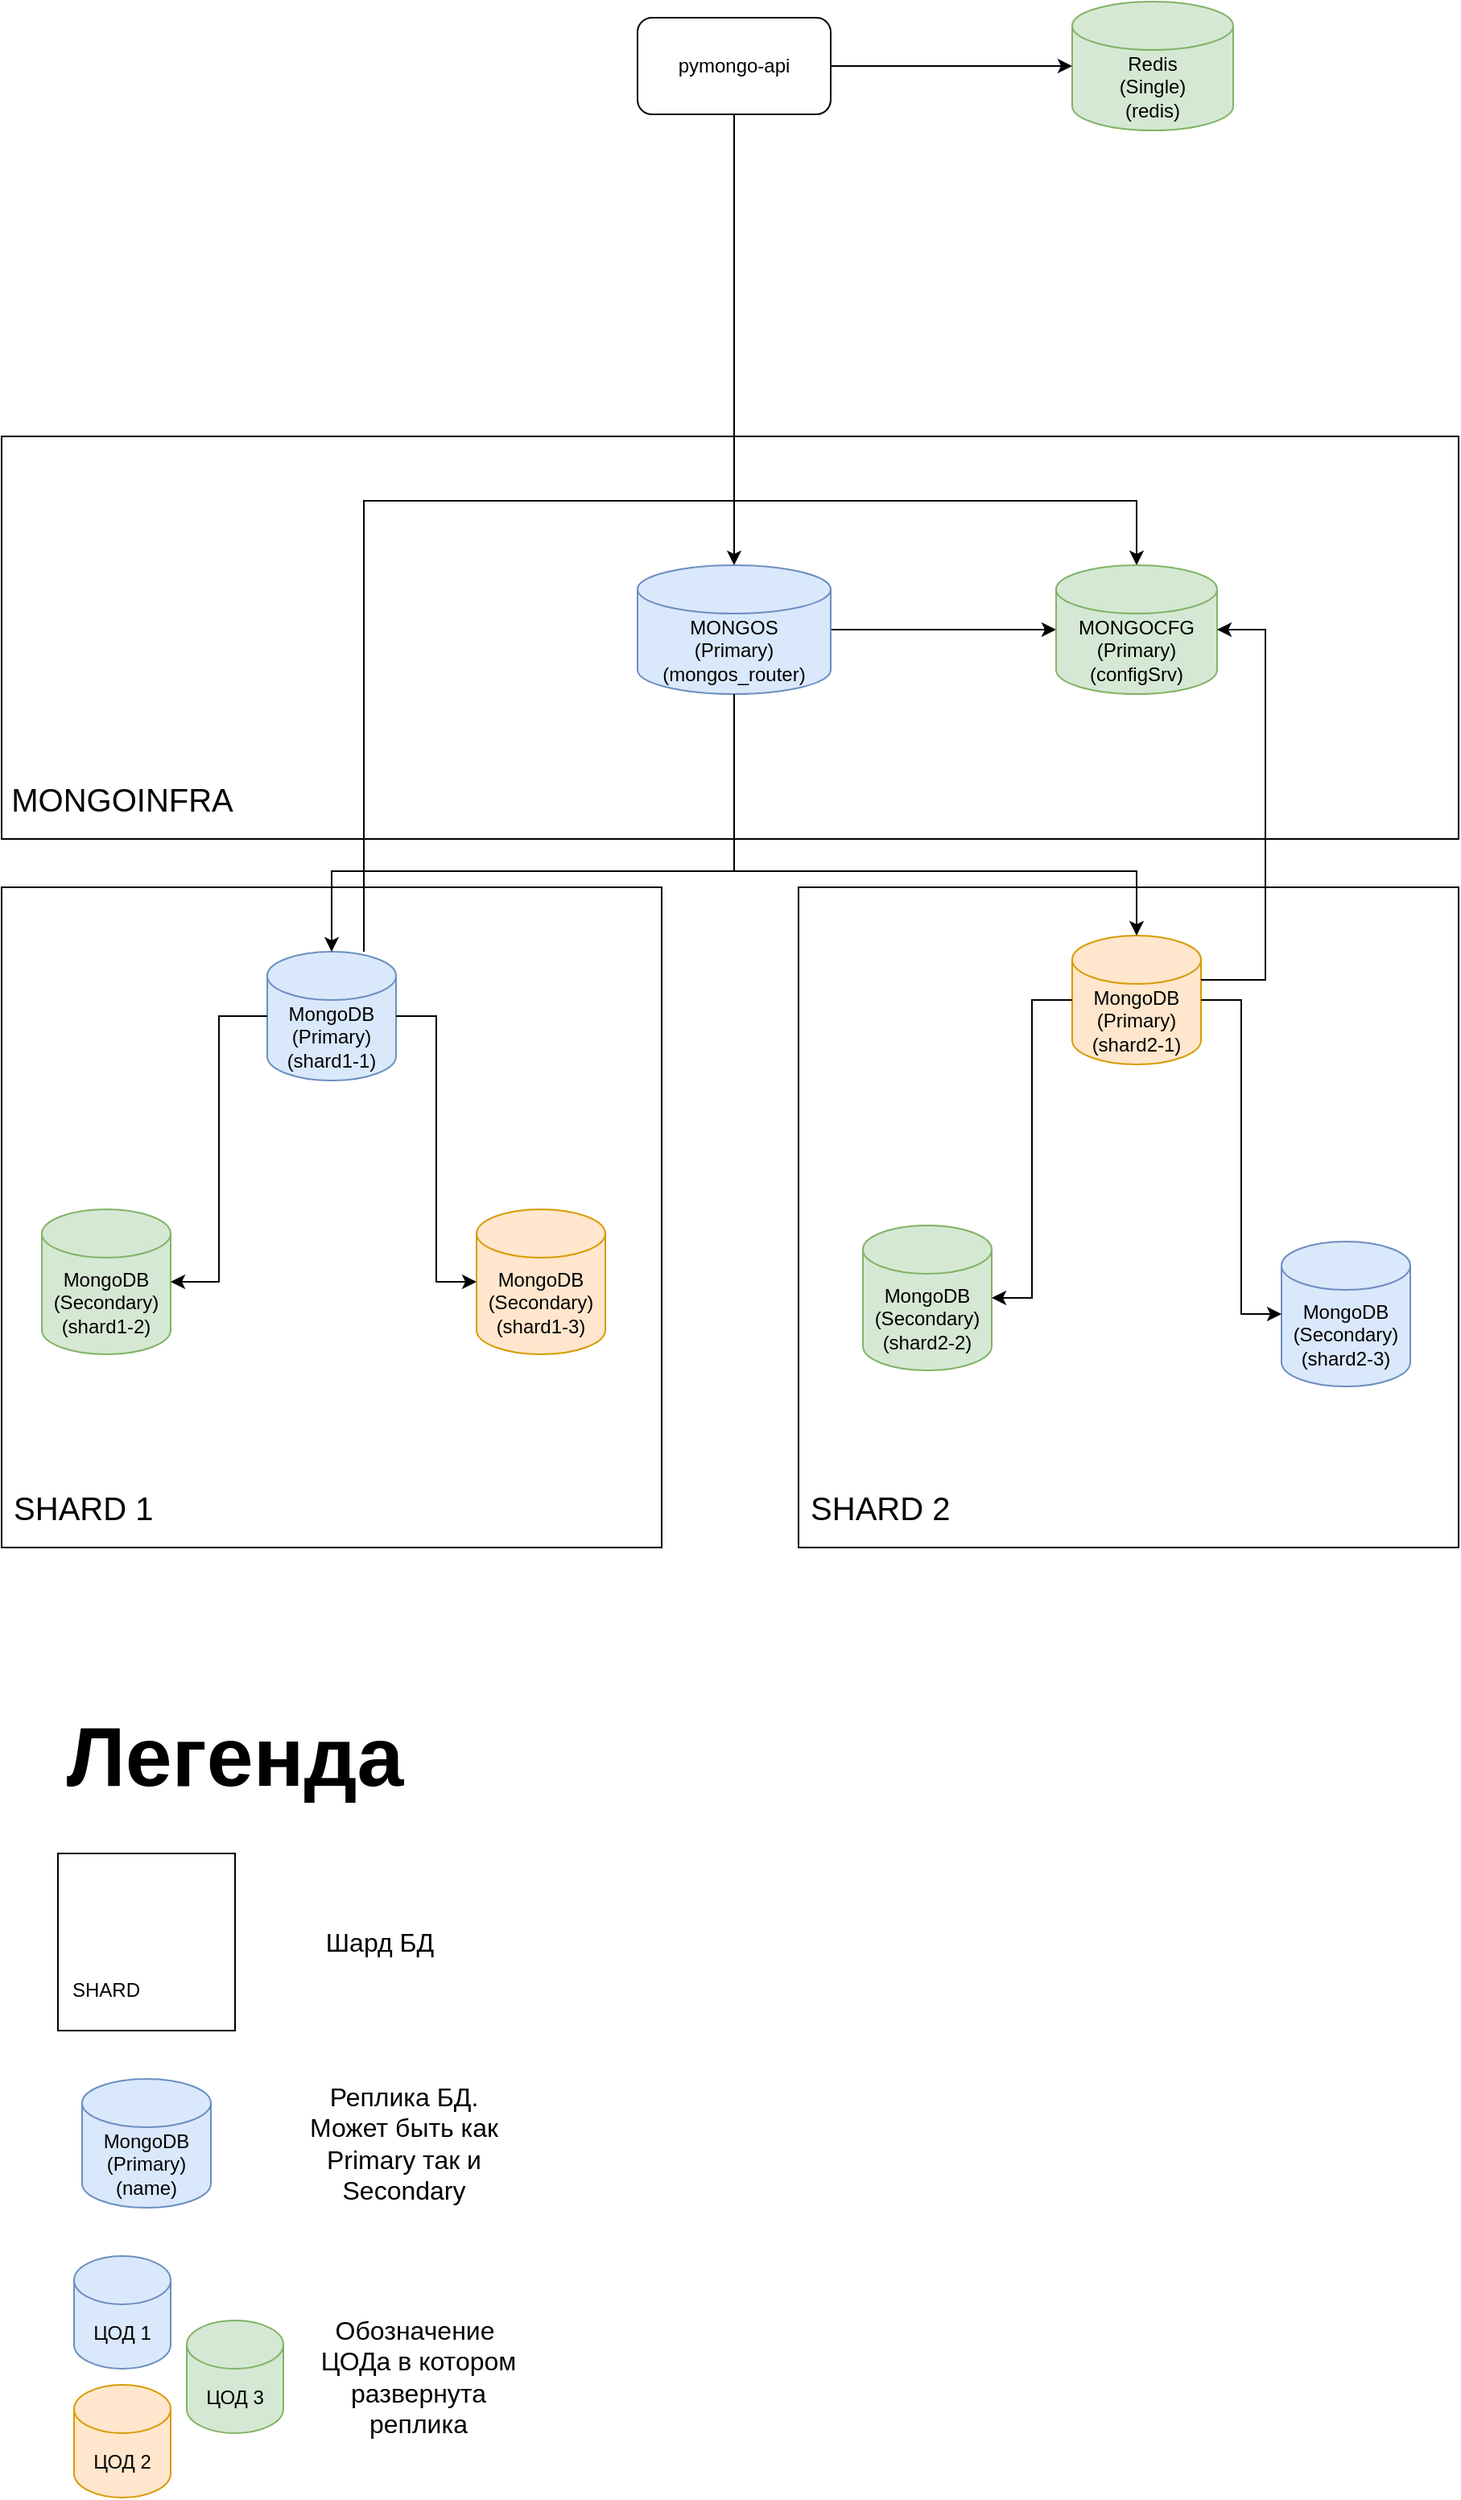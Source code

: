 <mxfile version="24.8.6">
  <diagram name="Page-1" id="-H_mtQnk-PTXWXPvYvuk">
    <mxGraphModel grid="1" page="1" gridSize="10" guides="1" tooltips="1" connect="1" arrows="1" fold="1" pageScale="1" pageWidth="1169" pageHeight="827" math="0" shadow="0">
      <root>
        <mxCell id="0" />
        <mxCell id="1" parent="0" />
        <mxCell id="bJ_BKCZiGd2KmBRfcm0R-38" value="" style="rounded=0;whiteSpace=wrap;html=1;fillColor=none;" vertex="1" parent="1">
          <mxGeometry x="225" y="-510" width="905" height="250" as="geometry" />
        </mxCell>
        <mxCell id="bJ_BKCZiGd2KmBRfcm0R-27" value="&lt;div style=&quot;font-size: 20px;&quot;&gt;&lt;font style=&quot;font-size: 20px;&quot;&gt;&lt;br&gt;&lt;/font&gt;&lt;/div&gt;&lt;div style=&quot;font-size: 20px;&quot;&gt;&lt;font style=&quot;font-size: 20px;&quot;&gt;&lt;br&gt;&lt;/font&gt;&lt;/div&gt;&lt;div style=&quot;font-size: 20px;&quot;&gt;&lt;font style=&quot;font-size: 20px;&quot;&gt;&lt;br&gt;&lt;/font&gt;&lt;/div&gt;&lt;div style=&quot;font-size: 20px;&quot;&gt;&lt;font style=&quot;font-size: 20px;&quot;&gt;&lt;br&gt;&lt;/font&gt;&lt;/div&gt;&lt;div style=&quot;font-size: 20px;&quot;&gt;&lt;font style=&quot;font-size: 20px;&quot;&gt;&lt;br&gt;&lt;/font&gt;&lt;/div&gt;&lt;div style=&quot;font-size: 20px;&quot;&gt;&lt;font style=&quot;font-size: 20px;&quot;&gt;&lt;br&gt;&lt;/font&gt;&lt;/div&gt;&lt;div style=&quot;font-size: 20px;&quot;&gt;&lt;font style=&quot;font-size: 20px;&quot;&gt;&lt;br&gt;&lt;/font&gt;&lt;/div&gt;&lt;div style=&quot;font-size: 20px;&quot;&gt;&lt;font style=&quot;font-size: 20px;&quot;&gt;&lt;br&gt;&lt;/font&gt;&lt;/div&gt;&lt;div style=&quot;font-size: 20px;&quot;&gt;&lt;font style=&quot;font-size: 20px;&quot;&gt;&lt;br&gt;&lt;/font&gt;&lt;/div&gt;&lt;div style=&quot;font-size: 20px;&quot;&gt;&lt;font style=&quot;font-size: 20px;&quot;&gt;&lt;br&gt;&lt;/font&gt;&lt;/div&gt;&lt;div style=&quot;font-size: 20px;&quot;&gt;&lt;font style=&quot;font-size: 20px;&quot;&gt;&lt;br&gt;&lt;/font&gt;&lt;/div&gt;&lt;div style=&quot;font-size: 20px;&quot;&gt;&lt;font style=&quot;font-size: 20px;&quot;&gt;&lt;br&gt;&lt;/font&gt;&lt;/div&gt;&lt;div style=&quot;font-size: 20px;&quot;&gt;&lt;font style=&quot;font-size: 20px;&quot;&gt;&lt;br&gt;&lt;/font&gt;&lt;/div&gt;&lt;div style=&quot;font-size: 20px;&quot;&gt;&lt;br&gt;&lt;/div&gt;&lt;div style=&quot;font-size: 20px;&quot;&gt;&lt;font style=&quot;font-size: 20px;&quot;&gt;&lt;br&gt;&lt;/font&gt;&lt;/div&gt;&lt;span style=&quot;font-size: 20px;&quot;&gt;&amp;nbsp;SHARD 2&lt;/span&gt;" style="whiteSpace=wrap;html=1;aspect=fixed;fillColor=none;align=left;" vertex="1" parent="1">
          <mxGeometry x="720" y="-230" width="410" height="410" as="geometry" />
        </mxCell>
        <mxCell id="bJ_BKCZiGd2KmBRfcm0R-26" value="&lt;div style=&quot;font-size: 20px;&quot;&gt;&lt;font style=&quot;font-size: 20px;&quot;&gt;&lt;br&gt;&lt;/font&gt;&lt;/div&gt;&lt;div style=&quot;font-size: 20px;&quot;&gt;&lt;font style=&quot;font-size: 20px;&quot;&gt;&lt;br&gt;&lt;/font&gt;&lt;/div&gt;&lt;div style=&quot;font-size: 20px;&quot;&gt;&lt;font style=&quot;font-size: 20px;&quot;&gt;&lt;br&gt;&lt;/font&gt;&lt;/div&gt;&lt;div style=&quot;font-size: 20px;&quot;&gt;&lt;font style=&quot;font-size: 20px;&quot;&gt;&lt;br&gt;&lt;/font&gt;&lt;/div&gt;&lt;div style=&quot;font-size: 20px;&quot;&gt;&lt;font style=&quot;font-size: 20px;&quot;&gt;&lt;br&gt;&lt;/font&gt;&lt;/div&gt;&lt;div style=&quot;font-size: 20px;&quot;&gt;&lt;font style=&quot;font-size: 20px;&quot;&gt;&lt;br&gt;&lt;/font&gt;&lt;/div&gt;&lt;div style=&quot;font-size: 20px;&quot;&gt;&lt;font style=&quot;font-size: 20px;&quot;&gt;&lt;br&gt;&lt;/font&gt;&lt;/div&gt;&lt;div style=&quot;font-size: 20px;&quot;&gt;&lt;font style=&quot;font-size: 20px;&quot;&gt;&lt;br&gt;&lt;/font&gt;&lt;/div&gt;&lt;div style=&quot;font-size: 20px;&quot;&gt;&lt;font style=&quot;font-size: 20px;&quot;&gt;&lt;br&gt;&lt;/font&gt;&lt;/div&gt;&lt;div style=&quot;font-size: 20px;&quot;&gt;&lt;font style=&quot;font-size: 20px;&quot;&gt;&lt;br&gt;&lt;/font&gt;&lt;/div&gt;&lt;div style=&quot;font-size: 20px;&quot;&gt;&lt;font style=&quot;font-size: 20px;&quot;&gt;&lt;br&gt;&lt;/font&gt;&lt;/div&gt;&lt;div style=&quot;font-size: 20px;&quot;&gt;&lt;font style=&quot;font-size: 20px;&quot;&gt;&lt;br&gt;&lt;/font&gt;&lt;/div&gt;&lt;div style=&quot;font-size: 20px;&quot;&gt;&lt;font style=&quot;font-size: 20px;&quot;&gt;&lt;br&gt;&lt;/font&gt;&lt;/div&gt;&lt;div style=&quot;font-size: 20px;&quot;&gt;&lt;br&gt;&lt;/div&gt;&lt;div style=&quot;font-size: 20px;&quot;&gt;&lt;font style=&quot;font-size: 20px;&quot;&gt;&lt;br&gt;&lt;/font&gt;&lt;/div&gt;&lt;font style=&quot;font-size: 20px;&quot;&gt;&amp;nbsp;SHARD 1&lt;/font&gt;" style="whiteSpace=wrap;html=1;aspect=fixed;fillColor=none;align=left;" vertex="1" parent="1">
          <mxGeometry x="225" y="-230" width="410" height="410" as="geometry" />
        </mxCell>
        <mxCell id="bJ_BKCZiGd2KmBRfcm0R-64" style="edgeStyle=orthogonalEdgeStyle;rounded=0;orthogonalLoop=1;jettySize=auto;html=1;entryX=0.5;entryY=0;entryDx=0;entryDy=0;entryPerimeter=0;" edge="1" parent="1" source="zA23MoTUsTF4_91t8viU-2" target="bJ_BKCZiGd2KmBRfcm0R-9">
          <mxGeometry relative="1" as="geometry">
            <Array as="points">
              <mxPoint x="450" y="-470" />
              <mxPoint x="930" y="-470" />
            </Array>
          </mxGeometry>
        </mxCell>
        <mxCell id="zA23MoTUsTF4_91t8viU-2" value="MongoDB&lt;br&gt;(Primary)&lt;br&gt;(shard1-1)" style="shape=cylinder3;whiteSpace=wrap;html=1;boundedLbl=1;backgroundOutline=1;size=15;fillColor=#dae8fc;strokeColor=#6c8ebf;" vertex="1" parent="1">
          <mxGeometry x="390" y="-190" width="80" height="80" as="geometry" />
        </mxCell>
        <mxCell id="bJ_BKCZiGd2KmBRfcm0R-60" style="edgeStyle=orthogonalEdgeStyle;rounded=0;orthogonalLoop=1;jettySize=auto;html=1;" edge="1" parent="1" source="zA23MoTUsTF4_91t8viU-3" target="bJ_BKCZiGd2KmBRfcm0R-6">
          <mxGeometry relative="1" as="geometry" />
        </mxCell>
        <mxCell id="zA23MoTUsTF4_91t8viU-3" value="pymongo-api" style="rounded=1;whiteSpace=wrap;html=1;" vertex="1" parent="1">
          <mxGeometry x="620" y="-770" width="120" height="60" as="geometry" />
        </mxCell>
        <mxCell id="bJ_BKCZiGd2KmBRfcm0R-4" value="MongoDB&lt;br&gt;(Secondary)&lt;br&gt;(shard1-2)" style="shape=cylinder3;whiteSpace=wrap;html=1;boundedLbl=1;backgroundOutline=1;size=15;fillColor=#d5e8d4;strokeColor=#82b366;" vertex="1" parent="1">
          <mxGeometry x="250" y="-30" width="80" height="90" as="geometry" />
        </mxCell>
        <mxCell id="bJ_BKCZiGd2KmBRfcm0R-5" value="MongoDB&lt;br&gt;(Secondary)&lt;div&gt;(shard1-3)&lt;/div&gt;" style="shape=cylinder3;whiteSpace=wrap;html=1;boundedLbl=1;backgroundOutline=1;size=15;fillColor=#ffe6cc;strokeColor=#d79b00;" vertex="1" parent="1">
          <mxGeometry x="520" y="-30" width="80" height="90" as="geometry" />
        </mxCell>
        <mxCell id="bJ_BKCZiGd2KmBRfcm0R-59" style="edgeStyle=orthogonalEdgeStyle;rounded=0;orthogonalLoop=1;jettySize=auto;html=1;" edge="1" parent="1" source="bJ_BKCZiGd2KmBRfcm0R-6" target="bJ_BKCZiGd2KmBRfcm0R-9">
          <mxGeometry relative="1" as="geometry" />
        </mxCell>
        <mxCell id="bJ_BKCZiGd2KmBRfcm0R-6" value="MONGOS&lt;br&gt;(Primary)&lt;br&gt;(mongos_router)" style="shape=cylinder3;whiteSpace=wrap;html=1;boundedLbl=1;backgroundOutline=1;size=15;fillColor=#dae8fc;strokeColor=#6c8ebf;" vertex="1" parent="1">
          <mxGeometry x="620" y="-430" width="120" height="80" as="geometry" />
        </mxCell>
        <mxCell id="bJ_BKCZiGd2KmBRfcm0R-7" style="edgeStyle=orthogonalEdgeStyle;rounded=0;orthogonalLoop=1;jettySize=auto;html=1;entryX=1;entryY=0.5;entryDx=0;entryDy=0;entryPerimeter=0;" edge="1" parent="1" source="zA23MoTUsTF4_91t8viU-2" target="bJ_BKCZiGd2KmBRfcm0R-4">
          <mxGeometry relative="1" as="geometry" />
        </mxCell>
        <mxCell id="bJ_BKCZiGd2KmBRfcm0R-8" style="edgeStyle=orthogonalEdgeStyle;rounded=0;orthogonalLoop=1;jettySize=auto;html=1;entryX=0;entryY=0.5;entryDx=0;entryDy=0;entryPerimeter=0;" edge="1" parent="1" source="zA23MoTUsTF4_91t8viU-2" target="bJ_BKCZiGd2KmBRfcm0R-5">
          <mxGeometry relative="1" as="geometry" />
        </mxCell>
        <mxCell id="bJ_BKCZiGd2KmBRfcm0R-9" value="MONGOCFG&lt;br&gt;(Primary)&lt;div&gt;(configSrv)&lt;/div&gt;" style="shape=cylinder3;whiteSpace=wrap;html=1;boundedLbl=1;backgroundOutline=1;size=15;fillColor=#d5e8d4;strokeColor=#82b366;" vertex="1" parent="1">
          <mxGeometry x="880" y="-430" width="100" height="80" as="geometry" />
        </mxCell>
        <mxCell id="bJ_BKCZiGd2KmBRfcm0R-11" value="MongoDB&lt;br&gt;(Primary)&lt;br&gt;(shard2-1)" style="shape=cylinder3;whiteSpace=wrap;html=1;boundedLbl=1;backgroundOutline=1;size=15;fillColor=#ffe6cc;strokeColor=#d79b00;" vertex="1" parent="1">
          <mxGeometry x="890" y="-200" width="80" height="80" as="geometry" />
        </mxCell>
        <mxCell id="bJ_BKCZiGd2KmBRfcm0R-12" value="MongoDB&lt;br&gt;(Secondary)&lt;br&gt;(shard2-2)" style="shape=cylinder3;whiteSpace=wrap;html=1;boundedLbl=1;backgroundOutline=1;size=15;fillColor=#d5e8d4;strokeColor=#82b366;" vertex="1" parent="1">
          <mxGeometry x="760" y="-20" width="80" height="90" as="geometry" />
        </mxCell>
        <mxCell id="bJ_BKCZiGd2KmBRfcm0R-13" value="MongoDB&lt;br&gt;(Secondary)&lt;br&gt;(shard2-3)" style="shape=cylinder3;whiteSpace=wrap;html=1;boundedLbl=1;backgroundOutline=1;size=15;fillColor=#dae8fc;strokeColor=#6c8ebf;" vertex="1" parent="1">
          <mxGeometry x="1020" y="-10" width="80" height="90" as="geometry" />
        </mxCell>
        <mxCell id="bJ_BKCZiGd2KmBRfcm0R-15" style="edgeStyle=orthogonalEdgeStyle;rounded=0;orthogonalLoop=1;jettySize=auto;html=1;entryX=1;entryY=0.5;entryDx=0;entryDy=0;entryPerimeter=0;" edge="1" parent="1" source="bJ_BKCZiGd2KmBRfcm0R-11" target="bJ_BKCZiGd2KmBRfcm0R-12">
          <mxGeometry relative="1" as="geometry" />
        </mxCell>
        <mxCell id="bJ_BKCZiGd2KmBRfcm0R-16" style="edgeStyle=orthogonalEdgeStyle;rounded=0;orthogonalLoop=1;jettySize=auto;html=1;entryX=0;entryY=0.5;entryDx=0;entryDy=0;entryPerimeter=0;" edge="1" parent="1" source="bJ_BKCZiGd2KmBRfcm0R-11" target="bJ_BKCZiGd2KmBRfcm0R-13">
          <mxGeometry relative="1" as="geometry" />
        </mxCell>
        <mxCell id="bJ_BKCZiGd2KmBRfcm0R-41" value="&lt;div style=&quot;font-size: 20px;&quot;&gt;&lt;br&gt;&lt;/div&gt;" style="whiteSpace=wrap;html=1;aspect=fixed;fillColor=none;align=left;" vertex="1" parent="1">
          <mxGeometry x="260" y="370" width="110" height="110" as="geometry" />
        </mxCell>
        <mxCell id="bJ_BKCZiGd2KmBRfcm0R-42" value="&lt;font style=&quot;font-size: 52px;&quot;&gt;&lt;b&gt;Легенда&lt;/b&gt;&lt;/font&gt;" style="text;html=1;align=center;verticalAlign=middle;whiteSpace=wrap;rounded=0;" vertex="1" parent="1">
          <mxGeometry x="240" y="250" width="260" height="120" as="geometry" />
        </mxCell>
        <mxCell id="bJ_BKCZiGd2KmBRfcm0R-43" value="SHARD" style="text;html=1;align=center;verticalAlign=middle;whiteSpace=wrap;rounded=0;" vertex="1" parent="1">
          <mxGeometry x="260" y="440" width="60" height="30" as="geometry" />
        </mxCell>
        <mxCell id="bJ_BKCZiGd2KmBRfcm0R-44" value="&lt;font style=&quot;font-size: 16px;&quot;&gt;Шард БД&lt;/font&gt;" style="text;html=1;align=center;verticalAlign=middle;whiteSpace=wrap;rounded=0;" vertex="1" parent="1">
          <mxGeometry x="390" y="380" width="140" height="90" as="geometry" />
        </mxCell>
        <mxCell id="bJ_BKCZiGd2KmBRfcm0R-45" value="MongoDB&lt;br&gt;(Primary)&lt;br&gt;(name)" style="shape=cylinder3;whiteSpace=wrap;html=1;boundedLbl=1;backgroundOutline=1;size=15;fillColor=#dae8fc;strokeColor=#6c8ebf;" vertex="1" parent="1">
          <mxGeometry x="275" y="510" width="80" height="80" as="geometry" />
        </mxCell>
        <mxCell id="bJ_BKCZiGd2KmBRfcm0R-46" value="&lt;span style=&quot;font-size: 16px;&quot;&gt;Реплика БД. Может быть как Primary так и Secondary&lt;/span&gt;" style="text;html=1;align=center;verticalAlign=middle;whiteSpace=wrap;rounded=0;" vertex="1" parent="1">
          <mxGeometry x="405" y="505" width="140" height="90" as="geometry" />
        </mxCell>
        <mxCell id="bJ_BKCZiGd2KmBRfcm0R-52" style="edgeStyle=orthogonalEdgeStyle;rounded=0;orthogonalLoop=1;jettySize=auto;html=1;entryX=0.5;entryY=0;entryDx=0;entryDy=0;entryPerimeter=0;" edge="1" parent="1" source="bJ_BKCZiGd2KmBRfcm0R-6" target="zA23MoTUsTF4_91t8viU-2">
          <mxGeometry relative="1" as="geometry">
            <Array as="points">
              <mxPoint x="680" y="-240" />
              <mxPoint x="430" y="-240" />
            </Array>
          </mxGeometry>
        </mxCell>
        <mxCell id="bJ_BKCZiGd2KmBRfcm0R-53" style="edgeStyle=orthogonalEdgeStyle;rounded=0;orthogonalLoop=1;jettySize=auto;html=1;entryX=0.5;entryY=0;entryDx=0;entryDy=0;entryPerimeter=0;" edge="1" parent="1" source="bJ_BKCZiGd2KmBRfcm0R-6" target="bJ_BKCZiGd2KmBRfcm0R-11">
          <mxGeometry relative="1" as="geometry">
            <Array as="points">
              <mxPoint x="680" y="-240" />
              <mxPoint x="930" y="-240" />
            </Array>
          </mxGeometry>
        </mxCell>
        <mxCell id="bJ_BKCZiGd2KmBRfcm0R-54" value="ЦОД 1" style="shape=cylinder3;whiteSpace=wrap;html=1;boundedLbl=1;backgroundOutline=1;size=15;fillColor=#dae8fc;strokeColor=#6c8ebf;" vertex="1" parent="1">
          <mxGeometry x="270" y="620" width="60" height="70" as="geometry" />
        </mxCell>
        <mxCell id="bJ_BKCZiGd2KmBRfcm0R-55" value="ЦОД 2" style="shape=cylinder3;whiteSpace=wrap;html=1;boundedLbl=1;backgroundOutline=1;size=15;fillColor=#ffe6cc;strokeColor=#d79b00;" vertex="1" parent="1">
          <mxGeometry x="270" y="700" width="60" height="70" as="geometry" />
        </mxCell>
        <mxCell id="bJ_BKCZiGd2KmBRfcm0R-56" value="ЦОД 3" style="shape=cylinder3;whiteSpace=wrap;html=1;boundedLbl=1;backgroundOutline=1;size=15;fillColor=#d5e8d4;strokeColor=#82b366;" vertex="1" parent="1">
          <mxGeometry x="340" y="660" width="60" height="70" as="geometry" />
        </mxCell>
        <mxCell id="bJ_BKCZiGd2KmBRfcm0R-57" value="&lt;span style=&quot;font-size: 16px;&quot;&gt;Обозначение&amp;nbsp; ЦОДа в котором развернута реплика&lt;/span&gt;" style="text;html=1;align=center;verticalAlign=middle;whiteSpace=wrap;rounded=0;" vertex="1" parent="1">
          <mxGeometry x="414" y="650" width="140" height="90" as="geometry" />
        </mxCell>
        <mxCell id="bJ_BKCZiGd2KmBRfcm0R-58" value="&lt;font style=&quot;font-size: 20px;&quot;&gt;MONGOINFRA&lt;/font&gt;" style="text;html=1;align=center;verticalAlign=middle;whiteSpace=wrap;rounded=0;" vertex="1" parent="1">
          <mxGeometry x="270" y="-300" width="60" height="30" as="geometry" />
        </mxCell>
        <mxCell id="bJ_BKCZiGd2KmBRfcm0R-63" style="edgeStyle=orthogonalEdgeStyle;rounded=0;orthogonalLoop=1;jettySize=auto;html=1;entryX=1;entryY=0.5;entryDx=0;entryDy=0;entryPerimeter=0;exitX=1;exitY=0;exitDx=0;exitDy=27.5;exitPerimeter=0;" edge="1" parent="1" source="bJ_BKCZiGd2KmBRfcm0R-11" target="bJ_BKCZiGd2KmBRfcm0R-9">
          <mxGeometry relative="1" as="geometry">
            <Array as="points">
              <mxPoint x="1010" y="-172" />
              <mxPoint x="1010" y="-390" />
            </Array>
          </mxGeometry>
        </mxCell>
        <mxCell id="bJ_BKCZiGd2KmBRfcm0R-66" value="Redis&lt;br&gt;(Single)&lt;div&gt;(redis)&lt;/div&gt;" style="shape=cylinder3;whiteSpace=wrap;html=1;boundedLbl=1;backgroundOutline=1;size=15;fillColor=#d5e8d4;strokeColor=#82b366;" vertex="1" parent="1">
          <mxGeometry x="890" y="-780" width="100" height="80" as="geometry" />
        </mxCell>
        <mxCell id="bJ_BKCZiGd2KmBRfcm0R-67" style="edgeStyle=orthogonalEdgeStyle;rounded=0;orthogonalLoop=1;jettySize=auto;html=1;entryX=0;entryY=0.5;entryDx=0;entryDy=0;entryPerimeter=0;" edge="1" parent="1" source="zA23MoTUsTF4_91t8viU-3" target="bJ_BKCZiGd2KmBRfcm0R-66">
          <mxGeometry relative="1" as="geometry" />
        </mxCell>
      </root>
    </mxGraphModel>
  </diagram>
</mxfile>

